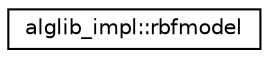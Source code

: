 digraph "Graphical Class Hierarchy"
{
  edge [fontname="Helvetica",fontsize="10",labelfontname="Helvetica",labelfontsize="10"];
  node [fontname="Helvetica",fontsize="10",shape=record];
  rankdir="LR";
  Node0 [label="alglib_impl::rbfmodel",height=0.2,width=0.4,color="black", fillcolor="white", style="filled",URL="$structalglib__impl_1_1rbfmodel.html"];
}
